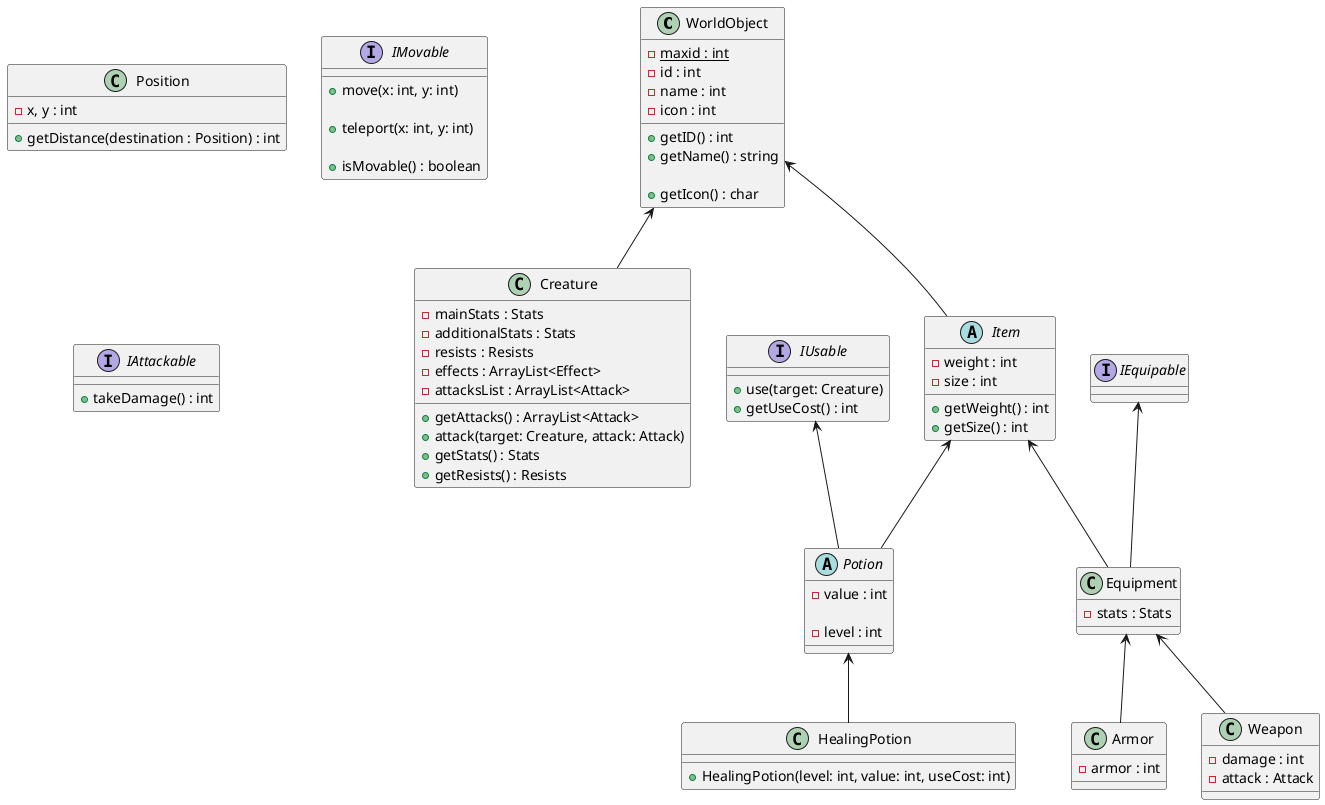 @startuml

WorldObject <-- Creature
WorldObject <-- Item

Item <-- Potion
Item <-- Equipment

IUsable <-- Potion

Potion <-- HealingPotion

IEquipable <-- Equipment
Equipment <-- Armor
Equipment <-- Weapon

class WorldObject {
    - {static} maxid : int
    - id : int
    - name : int
    - icon : int

    + getID() : int
    + getName() : string

    'Отображаемая иконка объекта на карте'
    + getIcon() : char
}

class Creature {
    'Это удобнее, так как для доспехов и прочего можно прибавочные статы также хранить в классе Stats'
    'и при надевании/использовании предмета просто прибавлять одно к другому'
    - mainStats : Stats
    - additionalStats : Stats
    - resists : Resists
    'Текущие баффы/дебаффы на существе'
    - effects : ArrayList<Effect>
    - attacksList : ArrayList<Attack>

    'Возможные виды атак существа'
    + getAttacks() : ArrayList<Attack>
    + attack(target: Creature, attack: Attack)
    + getStats() : Stats
    + getResists() : Resists
}


abstract class Potion {
    'Базовая сила действия зелья'
    - value : int

    'Уровень зелья'
    - level : int
}

class HealingPotion {
    + HealingPotion(level: int, value: int, useCost: int)
}

class Equipment {
    'статы, которые даёт элемент снаряжения'
    - stats : Stats
}

class Armor {
    - armor : int
}

class Weapon {
    - damage : int
    - attack : Attack
}

class Position {
    - x, y : int
    + getDistance(destination : Position) : int
}

abstract class Item {
    - weight : int
    - size : int

    + getWeight() : int
    + getSize() : int
}

interface IUsable {
    'Использовать предметы можно не только на себя, но и на других, если позволяет радиус'
    + use(target: Creature)
    + getUseCost() : int
}

interface IMovable {
    'Переместить на определённое количество клеток по x и y'
    + move(x: int, y: int)

    'Переместить в определённую клетку'
    + teleport(x: int, y: int)

    'Может ли объект передвигаться в данный момент'
    + isMovable() : boolean
}

interface IEquipable {
}

interface IAttackable {
    + takeDamage() : int
 }


@enduml